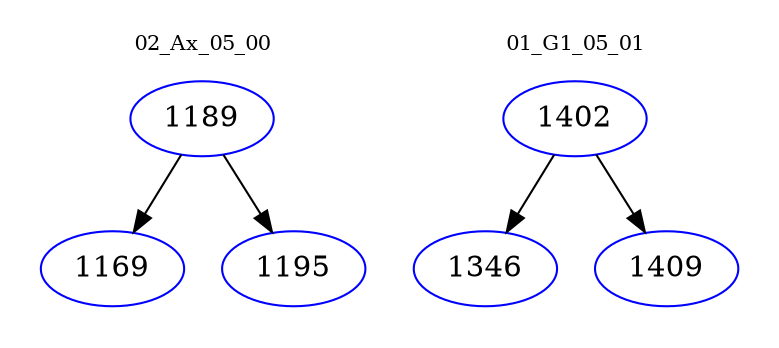 digraph{
subgraph cluster_0 {
color = white
label = "02_Ax_05_00";
fontsize=10;
T0_1189 [label="1189", color="blue"]
T0_1189 -> T0_1169 [color="black"]
T0_1169 [label="1169", color="blue"]
T0_1189 -> T0_1195 [color="black"]
T0_1195 [label="1195", color="blue"]
}
subgraph cluster_1 {
color = white
label = "01_G1_05_01";
fontsize=10;
T1_1402 [label="1402", color="blue"]
T1_1402 -> T1_1346 [color="black"]
T1_1346 [label="1346", color="blue"]
T1_1402 -> T1_1409 [color="black"]
T1_1409 [label="1409", color="blue"]
}
}

